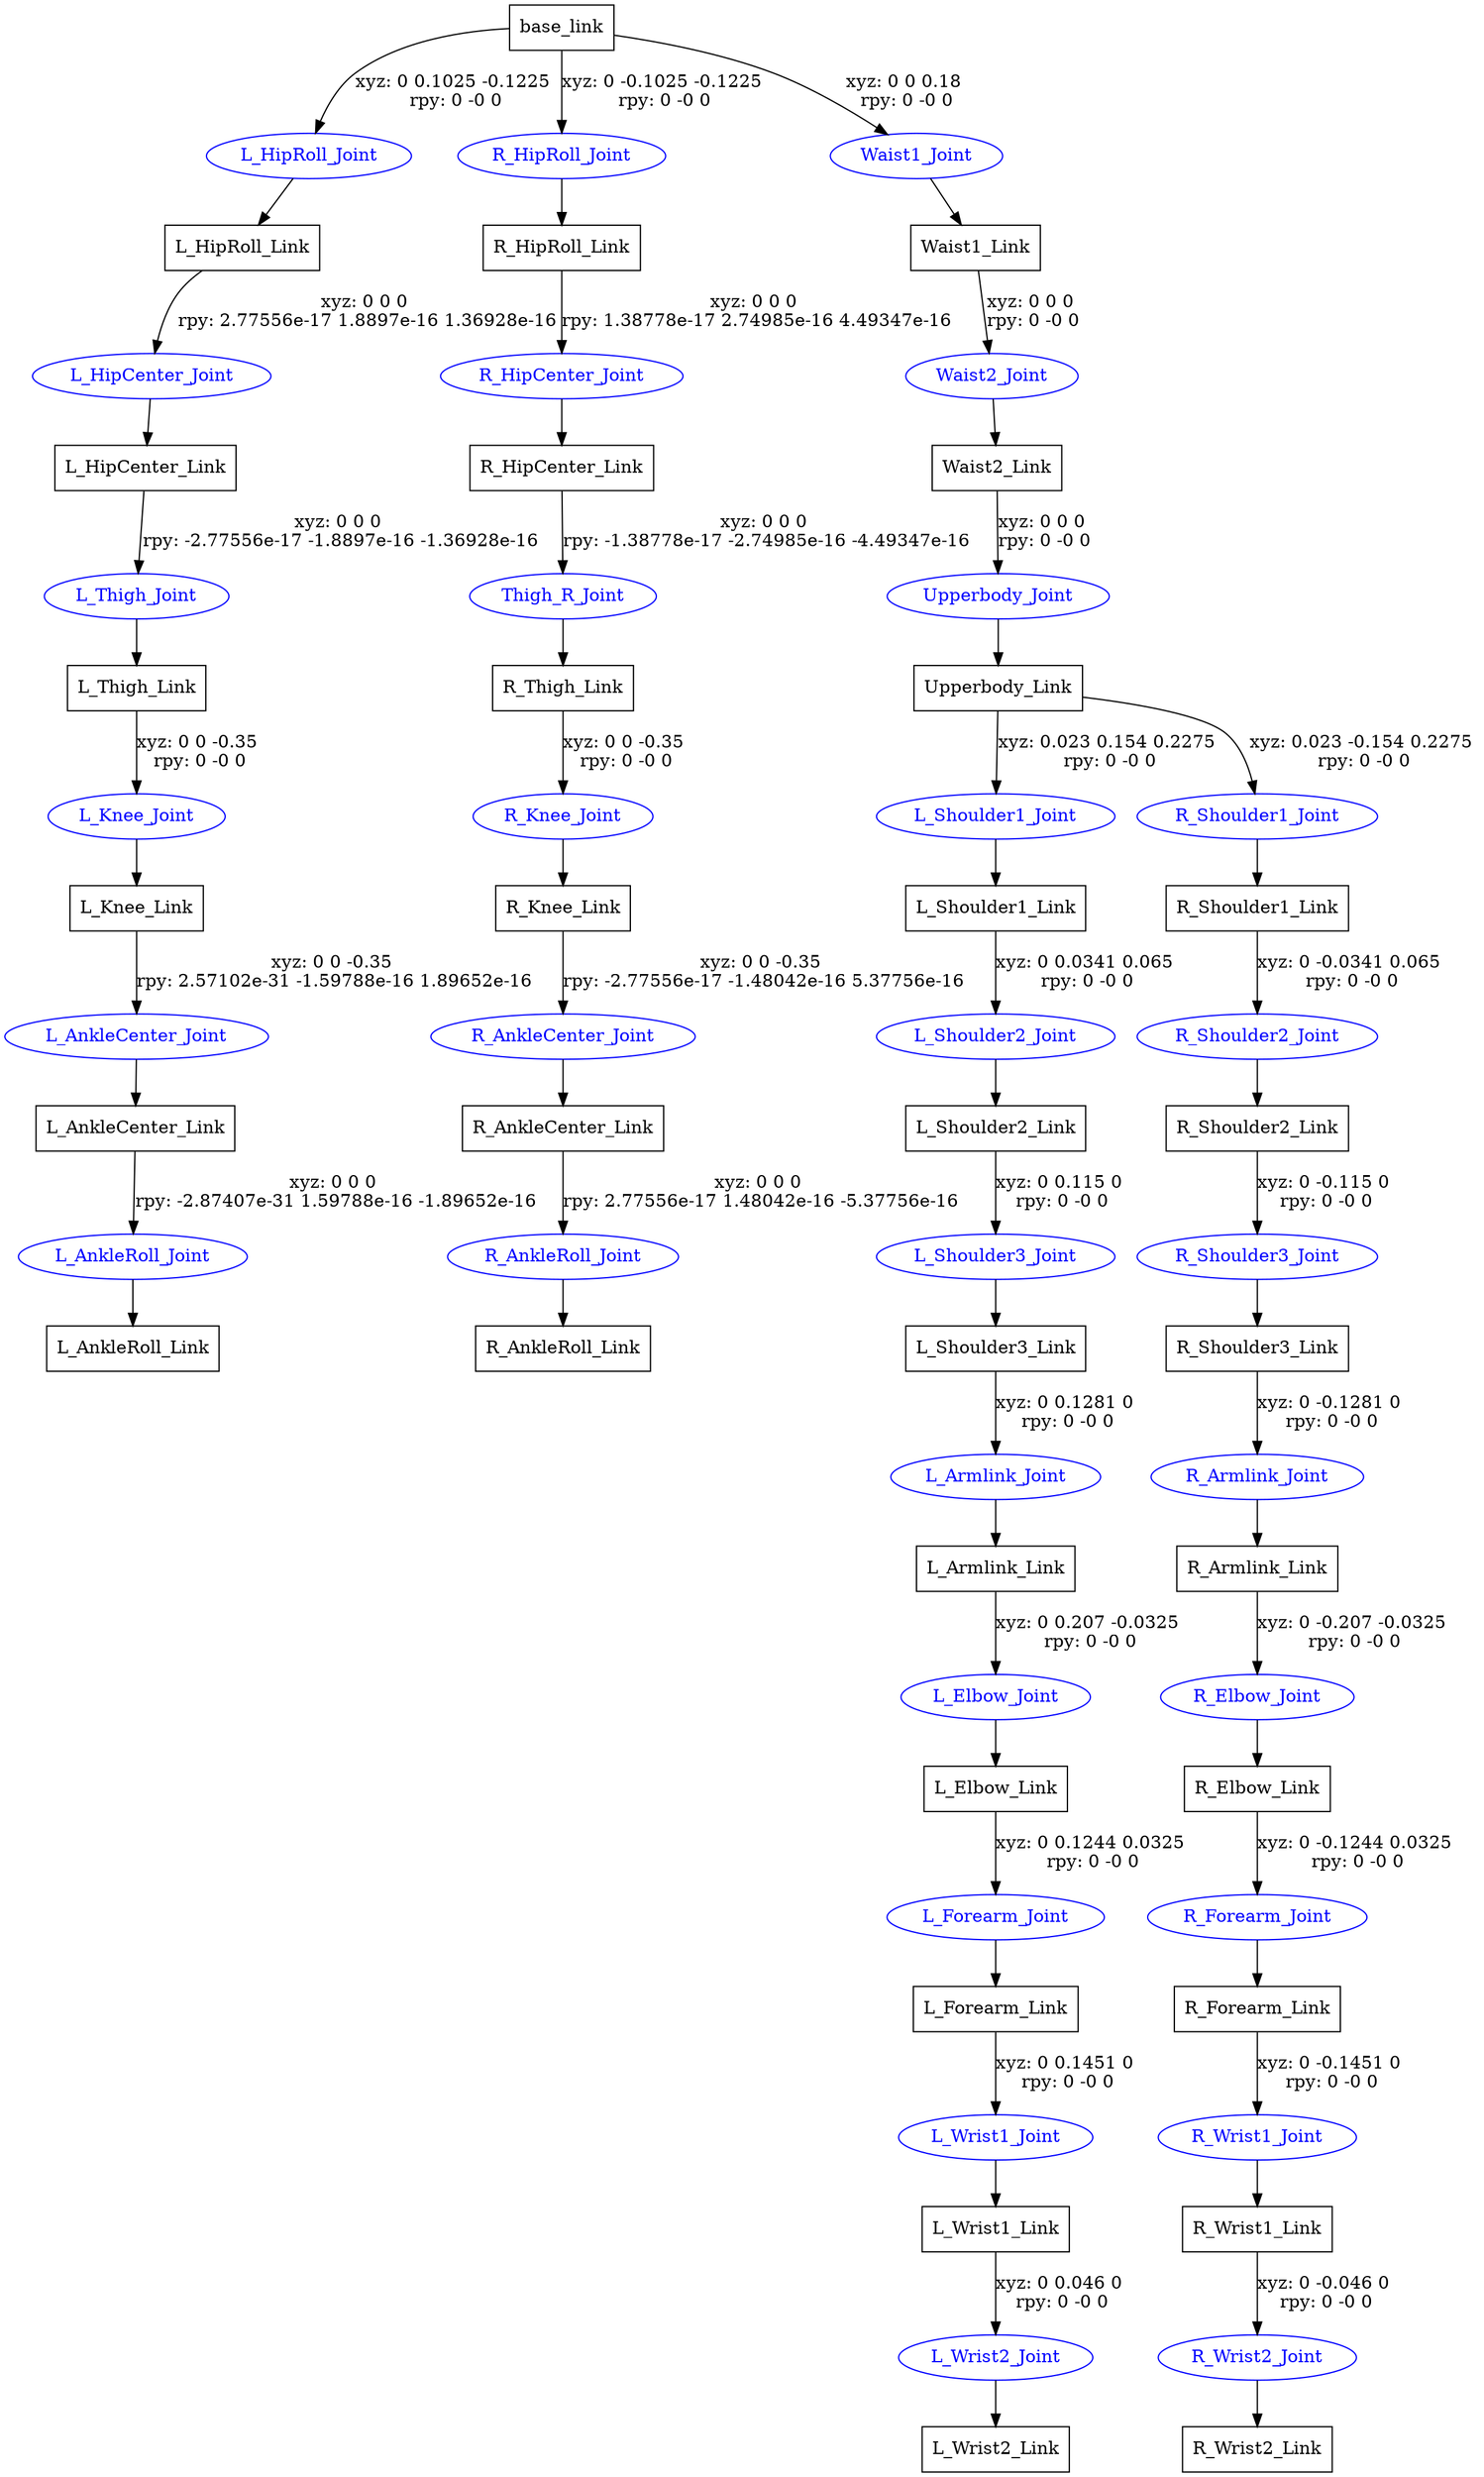 digraph G {
node [shape=box];
"base_link" [label="base_link"];
"L_HipRoll_Link" [label="L_HipRoll_Link"];
"L_HipCenter_Link" [label="L_HipCenter_Link"];
"L_Thigh_Link" [label="L_Thigh_Link"];
"L_Knee_Link" [label="L_Knee_Link"];
"L_AnkleCenter_Link" [label="L_AnkleCenter_Link"];
"L_AnkleRoll_Link" [label="L_AnkleRoll_Link"];
"R_HipRoll_Link" [label="R_HipRoll_Link"];
"R_HipCenter_Link" [label="R_HipCenter_Link"];
"R_Thigh_Link" [label="R_Thigh_Link"];
"R_Knee_Link" [label="R_Knee_Link"];
"R_AnkleCenter_Link" [label="R_AnkleCenter_Link"];
"R_AnkleRoll_Link" [label="R_AnkleRoll_Link"];
"Waist1_Link" [label="Waist1_Link"];
"Waist2_Link" [label="Waist2_Link"];
"Upperbody_Link" [label="Upperbody_Link"];
"L_Shoulder1_Link" [label="L_Shoulder1_Link"];
"L_Shoulder2_Link" [label="L_Shoulder2_Link"];
"L_Shoulder3_Link" [label="L_Shoulder3_Link"];
"L_Armlink_Link" [label="L_Armlink_Link"];
"L_Elbow_Link" [label="L_Elbow_Link"];
"L_Forearm_Link" [label="L_Forearm_Link"];
"L_Wrist1_Link" [label="L_Wrist1_Link"];
"L_Wrist2_Link" [label="L_Wrist2_Link"];
"R_Shoulder1_Link" [label="R_Shoulder1_Link"];
"R_Shoulder2_Link" [label="R_Shoulder2_Link"];
"R_Shoulder3_Link" [label="R_Shoulder3_Link"];
"R_Armlink_Link" [label="R_Armlink_Link"];
"R_Elbow_Link" [label="R_Elbow_Link"];
"R_Forearm_Link" [label="R_Forearm_Link"];
"R_Wrist1_Link" [label="R_Wrist1_Link"];
"R_Wrist2_Link" [label="R_Wrist2_Link"];
node [shape=ellipse, color=blue, fontcolor=blue];
"base_link" -> "L_HipRoll_Joint" [label="xyz: 0 0.1025 -0.1225 \nrpy: 0 -0 0"]
"L_HipRoll_Joint" -> "L_HipRoll_Link"
"L_HipRoll_Link" -> "L_HipCenter_Joint" [label="xyz: 0 0 0 \nrpy: 2.77556e-17 1.8897e-16 1.36928e-16"]
"L_HipCenter_Joint" -> "L_HipCenter_Link"
"L_HipCenter_Link" -> "L_Thigh_Joint" [label="xyz: 0 0 0 \nrpy: -2.77556e-17 -1.8897e-16 -1.36928e-16"]
"L_Thigh_Joint" -> "L_Thigh_Link"
"L_Thigh_Link" -> "L_Knee_Joint" [label="xyz: 0 0 -0.35 \nrpy: 0 -0 0"]
"L_Knee_Joint" -> "L_Knee_Link"
"L_Knee_Link" -> "L_AnkleCenter_Joint" [label="xyz: 0 0 -0.35 \nrpy: 2.57102e-31 -1.59788e-16 1.89652e-16"]
"L_AnkleCenter_Joint" -> "L_AnkleCenter_Link"
"L_AnkleCenter_Link" -> "L_AnkleRoll_Joint" [label="xyz: 0 0 0 \nrpy: -2.87407e-31 1.59788e-16 -1.89652e-16"]
"L_AnkleRoll_Joint" -> "L_AnkleRoll_Link"
"base_link" -> "R_HipRoll_Joint" [label="xyz: 0 -0.1025 -0.1225 \nrpy: 0 -0 0"]
"R_HipRoll_Joint" -> "R_HipRoll_Link"
"R_HipRoll_Link" -> "R_HipCenter_Joint" [label="xyz: 0 0 0 \nrpy: 1.38778e-17 2.74985e-16 4.49347e-16"]
"R_HipCenter_Joint" -> "R_HipCenter_Link"
"R_HipCenter_Link" -> "Thigh_R_Joint" [label="xyz: 0 0 0 \nrpy: -1.38778e-17 -2.74985e-16 -4.49347e-16"]
"Thigh_R_Joint" -> "R_Thigh_Link"
"R_Thigh_Link" -> "R_Knee_Joint" [label="xyz: 0 0 -0.35 \nrpy: 0 -0 0"]
"R_Knee_Joint" -> "R_Knee_Link"
"R_Knee_Link" -> "R_AnkleCenter_Joint" [label="xyz: 0 0 -0.35 \nrpy: -2.77556e-17 -1.48042e-16 5.37756e-16"]
"R_AnkleCenter_Joint" -> "R_AnkleCenter_Link"
"R_AnkleCenter_Link" -> "R_AnkleRoll_Joint" [label="xyz: 0 0 0 \nrpy: 2.77556e-17 1.48042e-16 -5.37756e-16"]
"R_AnkleRoll_Joint" -> "R_AnkleRoll_Link"
"base_link" -> "Waist1_Joint" [label="xyz: 0 0 0.18 \nrpy: 0 -0 0"]
"Waist1_Joint" -> "Waist1_Link"
"Waist1_Link" -> "Waist2_Joint" [label="xyz: 0 0 0 \nrpy: 0 -0 0"]
"Waist2_Joint" -> "Waist2_Link"
"Waist2_Link" -> "Upperbody_Joint" [label="xyz: 0 0 0 \nrpy: 0 -0 0"]
"Upperbody_Joint" -> "Upperbody_Link"
"Upperbody_Link" -> "L_Shoulder1_Joint" [label="xyz: 0.023 0.154 0.2275 \nrpy: 0 -0 0"]
"L_Shoulder1_Joint" -> "L_Shoulder1_Link"
"L_Shoulder1_Link" -> "L_Shoulder2_Joint" [label="xyz: 0 0.0341 0.065 \nrpy: 0 -0 0"]
"L_Shoulder2_Joint" -> "L_Shoulder2_Link"
"L_Shoulder2_Link" -> "L_Shoulder3_Joint" [label="xyz: 0 0.115 0 \nrpy: 0 -0 0"]
"L_Shoulder3_Joint" -> "L_Shoulder3_Link"
"L_Shoulder3_Link" -> "L_Armlink_Joint" [label="xyz: 0 0.1281 0 \nrpy: 0 -0 0"]
"L_Armlink_Joint" -> "L_Armlink_Link"
"L_Armlink_Link" -> "L_Elbow_Joint" [label="xyz: 0 0.207 -0.0325 \nrpy: 0 -0 0"]
"L_Elbow_Joint" -> "L_Elbow_Link"
"L_Elbow_Link" -> "L_Forearm_Joint" [label="xyz: 0 0.1244 0.0325 \nrpy: 0 -0 0"]
"L_Forearm_Joint" -> "L_Forearm_Link"
"L_Forearm_Link" -> "L_Wrist1_Joint" [label="xyz: 0 0.1451 0 \nrpy: 0 -0 0"]
"L_Wrist1_Joint" -> "L_Wrist1_Link"
"L_Wrist1_Link" -> "L_Wrist2_Joint" [label="xyz: 0 0.046 0 \nrpy: 0 -0 0"]
"L_Wrist2_Joint" -> "L_Wrist2_Link"
"Upperbody_Link" -> "R_Shoulder1_Joint" [label="xyz: 0.023 -0.154 0.2275 \nrpy: 0 -0 0"]
"R_Shoulder1_Joint" -> "R_Shoulder1_Link"
"R_Shoulder1_Link" -> "R_Shoulder2_Joint" [label="xyz: 0 -0.0341 0.065 \nrpy: 0 -0 0"]
"R_Shoulder2_Joint" -> "R_Shoulder2_Link"
"R_Shoulder2_Link" -> "R_Shoulder3_Joint" [label="xyz: 0 -0.115 0 \nrpy: 0 -0 0"]
"R_Shoulder3_Joint" -> "R_Shoulder3_Link"
"R_Shoulder3_Link" -> "R_Armlink_Joint" [label="xyz: 0 -0.1281 0 \nrpy: 0 -0 0"]
"R_Armlink_Joint" -> "R_Armlink_Link"
"R_Armlink_Link" -> "R_Elbow_Joint" [label="xyz: 0 -0.207 -0.0325 \nrpy: 0 -0 0"]
"R_Elbow_Joint" -> "R_Elbow_Link"
"R_Elbow_Link" -> "R_Forearm_Joint" [label="xyz: 0 -0.1244 0.0325 \nrpy: 0 -0 0"]
"R_Forearm_Joint" -> "R_Forearm_Link"
"R_Forearm_Link" -> "R_Wrist1_Joint" [label="xyz: 0 -0.1451 0 \nrpy: 0 -0 0"]
"R_Wrist1_Joint" -> "R_Wrist1_Link"
"R_Wrist1_Link" -> "R_Wrist2_Joint" [label="xyz: 0 -0.046 0 \nrpy: 0 -0 0"]
"R_Wrist2_Joint" -> "R_Wrist2_Link"
}
